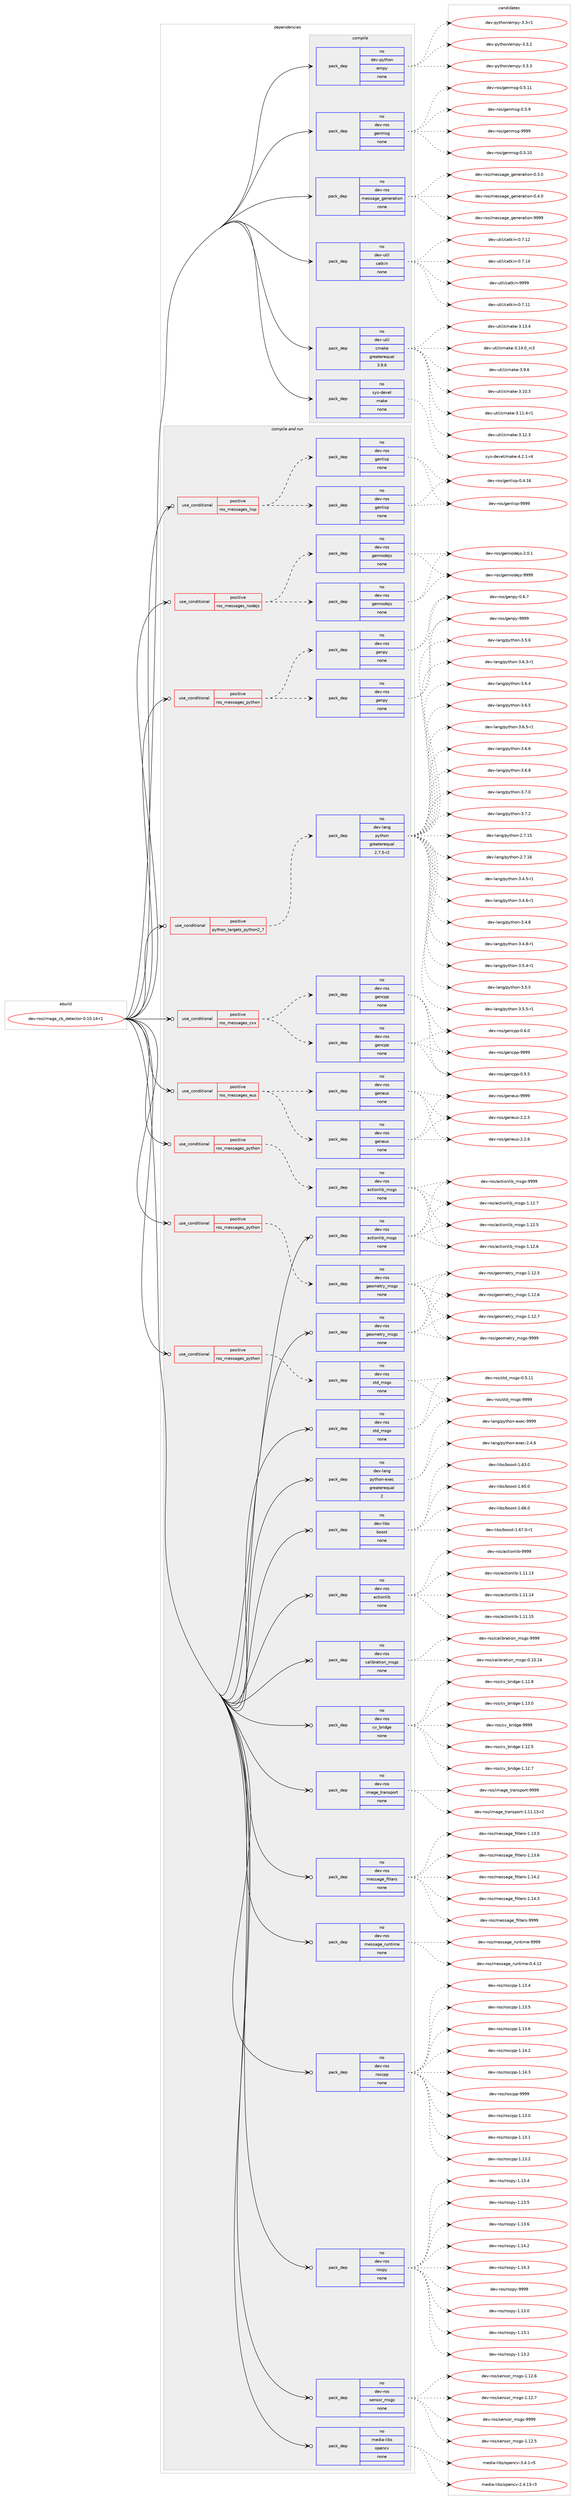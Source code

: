 digraph prolog {

# *************
# Graph options
# *************

newrank=true;
concentrate=true;
compound=true;
graph [rankdir=LR,fontname=Helvetica,fontsize=10,ranksep=1.5];#, ranksep=2.5, nodesep=0.2];
edge  [arrowhead=vee];
node  [fontname=Helvetica,fontsize=10];

# **********
# The ebuild
# **********

subgraph cluster_leftcol {
color=gray;
rank=same;
label=<<i>ebuild</i>>;
id [label="dev-ros/image_cb_detector-0.10.14-r1", color=red, width=4, href="../dev-ros/image_cb_detector-0.10.14-r1.svg"];
}

# ****************
# The dependencies
# ****************

subgraph cluster_midcol {
color=gray;
label=<<i>dependencies</i>>;
subgraph cluster_compile {
fillcolor="#eeeeee";
style=filled;
label=<<i>compile</i>>;
subgraph pack1045319 {
dependency1457394 [label=<<TABLE BORDER="0" CELLBORDER="1" CELLSPACING="0" CELLPADDING="4" WIDTH="220"><TR><TD ROWSPAN="6" CELLPADDING="30">pack_dep</TD></TR><TR><TD WIDTH="110">no</TD></TR><TR><TD>dev-python</TD></TR><TR><TD>empy</TD></TR><TR><TD>none</TD></TR><TR><TD></TD></TR></TABLE>>, shape=none, color=blue];
}
id:e -> dependency1457394:w [weight=20,style="solid",arrowhead="vee"];
subgraph pack1045320 {
dependency1457395 [label=<<TABLE BORDER="0" CELLBORDER="1" CELLSPACING="0" CELLPADDING="4" WIDTH="220"><TR><TD ROWSPAN="6" CELLPADDING="30">pack_dep</TD></TR><TR><TD WIDTH="110">no</TD></TR><TR><TD>dev-ros</TD></TR><TR><TD>genmsg</TD></TR><TR><TD>none</TD></TR><TR><TD></TD></TR></TABLE>>, shape=none, color=blue];
}
id:e -> dependency1457395:w [weight=20,style="solid",arrowhead="vee"];
subgraph pack1045321 {
dependency1457396 [label=<<TABLE BORDER="0" CELLBORDER="1" CELLSPACING="0" CELLPADDING="4" WIDTH="220"><TR><TD ROWSPAN="6" CELLPADDING="30">pack_dep</TD></TR><TR><TD WIDTH="110">no</TD></TR><TR><TD>dev-ros</TD></TR><TR><TD>message_generation</TD></TR><TR><TD>none</TD></TR><TR><TD></TD></TR></TABLE>>, shape=none, color=blue];
}
id:e -> dependency1457396:w [weight=20,style="solid",arrowhead="vee"];
subgraph pack1045322 {
dependency1457397 [label=<<TABLE BORDER="0" CELLBORDER="1" CELLSPACING="0" CELLPADDING="4" WIDTH="220"><TR><TD ROWSPAN="6" CELLPADDING="30">pack_dep</TD></TR><TR><TD WIDTH="110">no</TD></TR><TR><TD>dev-util</TD></TR><TR><TD>catkin</TD></TR><TR><TD>none</TD></TR><TR><TD></TD></TR></TABLE>>, shape=none, color=blue];
}
id:e -> dependency1457397:w [weight=20,style="solid",arrowhead="vee"];
subgraph pack1045323 {
dependency1457398 [label=<<TABLE BORDER="0" CELLBORDER="1" CELLSPACING="0" CELLPADDING="4" WIDTH="220"><TR><TD ROWSPAN="6" CELLPADDING="30">pack_dep</TD></TR><TR><TD WIDTH="110">no</TD></TR><TR><TD>dev-util</TD></TR><TR><TD>cmake</TD></TR><TR><TD>greaterequal</TD></TR><TR><TD>3.9.6</TD></TR></TABLE>>, shape=none, color=blue];
}
id:e -> dependency1457398:w [weight=20,style="solid",arrowhead="vee"];
subgraph pack1045324 {
dependency1457399 [label=<<TABLE BORDER="0" CELLBORDER="1" CELLSPACING="0" CELLPADDING="4" WIDTH="220"><TR><TD ROWSPAN="6" CELLPADDING="30">pack_dep</TD></TR><TR><TD WIDTH="110">no</TD></TR><TR><TD>sys-devel</TD></TR><TR><TD>make</TD></TR><TR><TD>none</TD></TR><TR><TD></TD></TR></TABLE>>, shape=none, color=blue];
}
id:e -> dependency1457399:w [weight=20,style="solid",arrowhead="vee"];
}
subgraph cluster_compileandrun {
fillcolor="#eeeeee";
style=filled;
label=<<i>compile and run</i>>;
subgraph cond388685 {
dependency1457400 [label=<<TABLE BORDER="0" CELLBORDER="1" CELLSPACING="0" CELLPADDING="4"><TR><TD ROWSPAN="3" CELLPADDING="10">use_conditional</TD></TR><TR><TD>positive</TD></TR><TR><TD>python_targets_python2_7</TD></TR></TABLE>>, shape=none, color=red];
subgraph pack1045325 {
dependency1457401 [label=<<TABLE BORDER="0" CELLBORDER="1" CELLSPACING="0" CELLPADDING="4" WIDTH="220"><TR><TD ROWSPAN="6" CELLPADDING="30">pack_dep</TD></TR><TR><TD WIDTH="110">no</TD></TR><TR><TD>dev-lang</TD></TR><TR><TD>python</TD></TR><TR><TD>greaterequal</TD></TR><TR><TD>2.7.5-r2</TD></TR></TABLE>>, shape=none, color=blue];
}
dependency1457400:e -> dependency1457401:w [weight=20,style="dashed",arrowhead="vee"];
}
id:e -> dependency1457400:w [weight=20,style="solid",arrowhead="odotvee"];
subgraph cond388686 {
dependency1457402 [label=<<TABLE BORDER="0" CELLBORDER="1" CELLSPACING="0" CELLPADDING="4"><TR><TD ROWSPAN="3" CELLPADDING="10">use_conditional</TD></TR><TR><TD>positive</TD></TR><TR><TD>ros_messages_cxx</TD></TR></TABLE>>, shape=none, color=red];
subgraph pack1045326 {
dependency1457403 [label=<<TABLE BORDER="0" CELLBORDER="1" CELLSPACING="0" CELLPADDING="4" WIDTH="220"><TR><TD ROWSPAN="6" CELLPADDING="30">pack_dep</TD></TR><TR><TD WIDTH="110">no</TD></TR><TR><TD>dev-ros</TD></TR><TR><TD>gencpp</TD></TR><TR><TD>none</TD></TR><TR><TD></TD></TR></TABLE>>, shape=none, color=blue];
}
dependency1457402:e -> dependency1457403:w [weight=20,style="dashed",arrowhead="vee"];
subgraph pack1045327 {
dependency1457404 [label=<<TABLE BORDER="0" CELLBORDER="1" CELLSPACING="0" CELLPADDING="4" WIDTH="220"><TR><TD ROWSPAN="6" CELLPADDING="30">pack_dep</TD></TR><TR><TD WIDTH="110">no</TD></TR><TR><TD>dev-ros</TD></TR><TR><TD>gencpp</TD></TR><TR><TD>none</TD></TR><TR><TD></TD></TR></TABLE>>, shape=none, color=blue];
}
dependency1457402:e -> dependency1457404:w [weight=20,style="dashed",arrowhead="vee"];
}
id:e -> dependency1457402:w [weight=20,style="solid",arrowhead="odotvee"];
subgraph cond388687 {
dependency1457405 [label=<<TABLE BORDER="0" CELLBORDER="1" CELLSPACING="0" CELLPADDING="4"><TR><TD ROWSPAN="3" CELLPADDING="10">use_conditional</TD></TR><TR><TD>positive</TD></TR><TR><TD>ros_messages_eus</TD></TR></TABLE>>, shape=none, color=red];
subgraph pack1045328 {
dependency1457406 [label=<<TABLE BORDER="0" CELLBORDER="1" CELLSPACING="0" CELLPADDING="4" WIDTH="220"><TR><TD ROWSPAN="6" CELLPADDING="30">pack_dep</TD></TR><TR><TD WIDTH="110">no</TD></TR><TR><TD>dev-ros</TD></TR><TR><TD>geneus</TD></TR><TR><TD>none</TD></TR><TR><TD></TD></TR></TABLE>>, shape=none, color=blue];
}
dependency1457405:e -> dependency1457406:w [weight=20,style="dashed",arrowhead="vee"];
subgraph pack1045329 {
dependency1457407 [label=<<TABLE BORDER="0" CELLBORDER="1" CELLSPACING="0" CELLPADDING="4" WIDTH="220"><TR><TD ROWSPAN="6" CELLPADDING="30">pack_dep</TD></TR><TR><TD WIDTH="110">no</TD></TR><TR><TD>dev-ros</TD></TR><TR><TD>geneus</TD></TR><TR><TD>none</TD></TR><TR><TD></TD></TR></TABLE>>, shape=none, color=blue];
}
dependency1457405:e -> dependency1457407:w [weight=20,style="dashed",arrowhead="vee"];
}
id:e -> dependency1457405:w [weight=20,style="solid",arrowhead="odotvee"];
subgraph cond388688 {
dependency1457408 [label=<<TABLE BORDER="0" CELLBORDER="1" CELLSPACING="0" CELLPADDING="4"><TR><TD ROWSPAN="3" CELLPADDING="10">use_conditional</TD></TR><TR><TD>positive</TD></TR><TR><TD>ros_messages_lisp</TD></TR></TABLE>>, shape=none, color=red];
subgraph pack1045330 {
dependency1457409 [label=<<TABLE BORDER="0" CELLBORDER="1" CELLSPACING="0" CELLPADDING="4" WIDTH="220"><TR><TD ROWSPAN="6" CELLPADDING="30">pack_dep</TD></TR><TR><TD WIDTH="110">no</TD></TR><TR><TD>dev-ros</TD></TR><TR><TD>genlisp</TD></TR><TR><TD>none</TD></TR><TR><TD></TD></TR></TABLE>>, shape=none, color=blue];
}
dependency1457408:e -> dependency1457409:w [weight=20,style="dashed",arrowhead="vee"];
subgraph pack1045331 {
dependency1457410 [label=<<TABLE BORDER="0" CELLBORDER="1" CELLSPACING="0" CELLPADDING="4" WIDTH="220"><TR><TD ROWSPAN="6" CELLPADDING="30">pack_dep</TD></TR><TR><TD WIDTH="110">no</TD></TR><TR><TD>dev-ros</TD></TR><TR><TD>genlisp</TD></TR><TR><TD>none</TD></TR><TR><TD></TD></TR></TABLE>>, shape=none, color=blue];
}
dependency1457408:e -> dependency1457410:w [weight=20,style="dashed",arrowhead="vee"];
}
id:e -> dependency1457408:w [weight=20,style="solid",arrowhead="odotvee"];
subgraph cond388689 {
dependency1457411 [label=<<TABLE BORDER="0" CELLBORDER="1" CELLSPACING="0" CELLPADDING="4"><TR><TD ROWSPAN="3" CELLPADDING="10">use_conditional</TD></TR><TR><TD>positive</TD></TR><TR><TD>ros_messages_nodejs</TD></TR></TABLE>>, shape=none, color=red];
subgraph pack1045332 {
dependency1457412 [label=<<TABLE BORDER="0" CELLBORDER="1" CELLSPACING="0" CELLPADDING="4" WIDTH="220"><TR><TD ROWSPAN="6" CELLPADDING="30">pack_dep</TD></TR><TR><TD WIDTH="110">no</TD></TR><TR><TD>dev-ros</TD></TR><TR><TD>gennodejs</TD></TR><TR><TD>none</TD></TR><TR><TD></TD></TR></TABLE>>, shape=none, color=blue];
}
dependency1457411:e -> dependency1457412:w [weight=20,style="dashed",arrowhead="vee"];
subgraph pack1045333 {
dependency1457413 [label=<<TABLE BORDER="0" CELLBORDER="1" CELLSPACING="0" CELLPADDING="4" WIDTH="220"><TR><TD ROWSPAN="6" CELLPADDING="30">pack_dep</TD></TR><TR><TD WIDTH="110">no</TD></TR><TR><TD>dev-ros</TD></TR><TR><TD>gennodejs</TD></TR><TR><TD>none</TD></TR><TR><TD></TD></TR></TABLE>>, shape=none, color=blue];
}
dependency1457411:e -> dependency1457413:w [weight=20,style="dashed",arrowhead="vee"];
}
id:e -> dependency1457411:w [weight=20,style="solid",arrowhead="odotvee"];
subgraph cond388690 {
dependency1457414 [label=<<TABLE BORDER="0" CELLBORDER="1" CELLSPACING="0" CELLPADDING="4"><TR><TD ROWSPAN="3" CELLPADDING="10">use_conditional</TD></TR><TR><TD>positive</TD></TR><TR><TD>ros_messages_python</TD></TR></TABLE>>, shape=none, color=red];
subgraph pack1045334 {
dependency1457415 [label=<<TABLE BORDER="0" CELLBORDER="1" CELLSPACING="0" CELLPADDING="4" WIDTH="220"><TR><TD ROWSPAN="6" CELLPADDING="30">pack_dep</TD></TR><TR><TD WIDTH="110">no</TD></TR><TR><TD>dev-ros</TD></TR><TR><TD>actionlib_msgs</TD></TR><TR><TD>none</TD></TR><TR><TD></TD></TR></TABLE>>, shape=none, color=blue];
}
dependency1457414:e -> dependency1457415:w [weight=20,style="dashed",arrowhead="vee"];
}
id:e -> dependency1457414:w [weight=20,style="solid",arrowhead="odotvee"];
subgraph cond388691 {
dependency1457416 [label=<<TABLE BORDER="0" CELLBORDER="1" CELLSPACING="0" CELLPADDING="4"><TR><TD ROWSPAN="3" CELLPADDING="10">use_conditional</TD></TR><TR><TD>positive</TD></TR><TR><TD>ros_messages_python</TD></TR></TABLE>>, shape=none, color=red];
subgraph pack1045335 {
dependency1457417 [label=<<TABLE BORDER="0" CELLBORDER="1" CELLSPACING="0" CELLPADDING="4" WIDTH="220"><TR><TD ROWSPAN="6" CELLPADDING="30">pack_dep</TD></TR><TR><TD WIDTH="110">no</TD></TR><TR><TD>dev-ros</TD></TR><TR><TD>genpy</TD></TR><TR><TD>none</TD></TR><TR><TD></TD></TR></TABLE>>, shape=none, color=blue];
}
dependency1457416:e -> dependency1457417:w [weight=20,style="dashed",arrowhead="vee"];
subgraph pack1045336 {
dependency1457418 [label=<<TABLE BORDER="0" CELLBORDER="1" CELLSPACING="0" CELLPADDING="4" WIDTH="220"><TR><TD ROWSPAN="6" CELLPADDING="30">pack_dep</TD></TR><TR><TD WIDTH="110">no</TD></TR><TR><TD>dev-ros</TD></TR><TR><TD>genpy</TD></TR><TR><TD>none</TD></TR><TR><TD></TD></TR></TABLE>>, shape=none, color=blue];
}
dependency1457416:e -> dependency1457418:w [weight=20,style="dashed",arrowhead="vee"];
}
id:e -> dependency1457416:w [weight=20,style="solid",arrowhead="odotvee"];
subgraph cond388692 {
dependency1457419 [label=<<TABLE BORDER="0" CELLBORDER="1" CELLSPACING="0" CELLPADDING="4"><TR><TD ROWSPAN="3" CELLPADDING="10">use_conditional</TD></TR><TR><TD>positive</TD></TR><TR><TD>ros_messages_python</TD></TR></TABLE>>, shape=none, color=red];
subgraph pack1045337 {
dependency1457420 [label=<<TABLE BORDER="0" CELLBORDER="1" CELLSPACING="0" CELLPADDING="4" WIDTH="220"><TR><TD ROWSPAN="6" CELLPADDING="30">pack_dep</TD></TR><TR><TD WIDTH="110">no</TD></TR><TR><TD>dev-ros</TD></TR><TR><TD>geometry_msgs</TD></TR><TR><TD>none</TD></TR><TR><TD></TD></TR></TABLE>>, shape=none, color=blue];
}
dependency1457419:e -> dependency1457420:w [weight=20,style="dashed",arrowhead="vee"];
}
id:e -> dependency1457419:w [weight=20,style="solid",arrowhead="odotvee"];
subgraph cond388693 {
dependency1457421 [label=<<TABLE BORDER="0" CELLBORDER="1" CELLSPACING="0" CELLPADDING="4"><TR><TD ROWSPAN="3" CELLPADDING="10">use_conditional</TD></TR><TR><TD>positive</TD></TR><TR><TD>ros_messages_python</TD></TR></TABLE>>, shape=none, color=red];
subgraph pack1045338 {
dependency1457422 [label=<<TABLE BORDER="0" CELLBORDER="1" CELLSPACING="0" CELLPADDING="4" WIDTH="220"><TR><TD ROWSPAN="6" CELLPADDING="30">pack_dep</TD></TR><TR><TD WIDTH="110">no</TD></TR><TR><TD>dev-ros</TD></TR><TR><TD>std_msgs</TD></TR><TR><TD>none</TD></TR><TR><TD></TD></TR></TABLE>>, shape=none, color=blue];
}
dependency1457421:e -> dependency1457422:w [weight=20,style="dashed",arrowhead="vee"];
}
id:e -> dependency1457421:w [weight=20,style="solid",arrowhead="odotvee"];
subgraph pack1045339 {
dependency1457423 [label=<<TABLE BORDER="0" CELLBORDER="1" CELLSPACING="0" CELLPADDING="4" WIDTH="220"><TR><TD ROWSPAN="6" CELLPADDING="30">pack_dep</TD></TR><TR><TD WIDTH="110">no</TD></TR><TR><TD>dev-lang</TD></TR><TR><TD>python-exec</TD></TR><TR><TD>greaterequal</TD></TR><TR><TD>2</TD></TR></TABLE>>, shape=none, color=blue];
}
id:e -> dependency1457423:w [weight=20,style="solid",arrowhead="odotvee"];
subgraph pack1045340 {
dependency1457424 [label=<<TABLE BORDER="0" CELLBORDER="1" CELLSPACING="0" CELLPADDING="4" WIDTH="220"><TR><TD ROWSPAN="6" CELLPADDING="30">pack_dep</TD></TR><TR><TD WIDTH="110">no</TD></TR><TR><TD>dev-libs</TD></TR><TR><TD>boost</TD></TR><TR><TD>none</TD></TR><TR><TD></TD></TR></TABLE>>, shape=none, color=blue];
}
id:e -> dependency1457424:w [weight=20,style="solid",arrowhead="odotvee"];
subgraph pack1045341 {
dependency1457425 [label=<<TABLE BORDER="0" CELLBORDER="1" CELLSPACING="0" CELLPADDING="4" WIDTH="220"><TR><TD ROWSPAN="6" CELLPADDING="30">pack_dep</TD></TR><TR><TD WIDTH="110">no</TD></TR><TR><TD>dev-ros</TD></TR><TR><TD>actionlib</TD></TR><TR><TD>none</TD></TR><TR><TD></TD></TR></TABLE>>, shape=none, color=blue];
}
id:e -> dependency1457425:w [weight=20,style="solid",arrowhead="odotvee"];
subgraph pack1045342 {
dependency1457426 [label=<<TABLE BORDER="0" CELLBORDER="1" CELLSPACING="0" CELLPADDING="4" WIDTH="220"><TR><TD ROWSPAN="6" CELLPADDING="30">pack_dep</TD></TR><TR><TD WIDTH="110">no</TD></TR><TR><TD>dev-ros</TD></TR><TR><TD>actionlib_msgs</TD></TR><TR><TD>none</TD></TR><TR><TD></TD></TR></TABLE>>, shape=none, color=blue];
}
id:e -> dependency1457426:w [weight=20,style="solid",arrowhead="odotvee"];
subgraph pack1045343 {
dependency1457427 [label=<<TABLE BORDER="0" CELLBORDER="1" CELLSPACING="0" CELLPADDING="4" WIDTH="220"><TR><TD ROWSPAN="6" CELLPADDING="30">pack_dep</TD></TR><TR><TD WIDTH="110">no</TD></TR><TR><TD>dev-ros</TD></TR><TR><TD>calibration_msgs</TD></TR><TR><TD>none</TD></TR><TR><TD></TD></TR></TABLE>>, shape=none, color=blue];
}
id:e -> dependency1457427:w [weight=20,style="solid",arrowhead="odotvee"];
subgraph pack1045344 {
dependency1457428 [label=<<TABLE BORDER="0" CELLBORDER="1" CELLSPACING="0" CELLPADDING="4" WIDTH="220"><TR><TD ROWSPAN="6" CELLPADDING="30">pack_dep</TD></TR><TR><TD WIDTH="110">no</TD></TR><TR><TD>dev-ros</TD></TR><TR><TD>cv_bridge</TD></TR><TR><TD>none</TD></TR><TR><TD></TD></TR></TABLE>>, shape=none, color=blue];
}
id:e -> dependency1457428:w [weight=20,style="solid",arrowhead="odotvee"];
subgraph pack1045345 {
dependency1457429 [label=<<TABLE BORDER="0" CELLBORDER="1" CELLSPACING="0" CELLPADDING="4" WIDTH="220"><TR><TD ROWSPAN="6" CELLPADDING="30">pack_dep</TD></TR><TR><TD WIDTH="110">no</TD></TR><TR><TD>dev-ros</TD></TR><TR><TD>geometry_msgs</TD></TR><TR><TD>none</TD></TR><TR><TD></TD></TR></TABLE>>, shape=none, color=blue];
}
id:e -> dependency1457429:w [weight=20,style="solid",arrowhead="odotvee"];
subgraph pack1045346 {
dependency1457430 [label=<<TABLE BORDER="0" CELLBORDER="1" CELLSPACING="0" CELLPADDING="4" WIDTH="220"><TR><TD ROWSPAN="6" CELLPADDING="30">pack_dep</TD></TR><TR><TD WIDTH="110">no</TD></TR><TR><TD>dev-ros</TD></TR><TR><TD>image_transport</TD></TR><TR><TD>none</TD></TR><TR><TD></TD></TR></TABLE>>, shape=none, color=blue];
}
id:e -> dependency1457430:w [weight=20,style="solid",arrowhead="odotvee"];
subgraph pack1045347 {
dependency1457431 [label=<<TABLE BORDER="0" CELLBORDER="1" CELLSPACING="0" CELLPADDING="4" WIDTH="220"><TR><TD ROWSPAN="6" CELLPADDING="30">pack_dep</TD></TR><TR><TD WIDTH="110">no</TD></TR><TR><TD>dev-ros</TD></TR><TR><TD>message_filters</TD></TR><TR><TD>none</TD></TR><TR><TD></TD></TR></TABLE>>, shape=none, color=blue];
}
id:e -> dependency1457431:w [weight=20,style="solid",arrowhead="odotvee"];
subgraph pack1045348 {
dependency1457432 [label=<<TABLE BORDER="0" CELLBORDER="1" CELLSPACING="0" CELLPADDING="4" WIDTH="220"><TR><TD ROWSPAN="6" CELLPADDING="30">pack_dep</TD></TR><TR><TD WIDTH="110">no</TD></TR><TR><TD>dev-ros</TD></TR><TR><TD>message_runtime</TD></TR><TR><TD>none</TD></TR><TR><TD></TD></TR></TABLE>>, shape=none, color=blue];
}
id:e -> dependency1457432:w [weight=20,style="solid",arrowhead="odotvee"];
subgraph pack1045349 {
dependency1457433 [label=<<TABLE BORDER="0" CELLBORDER="1" CELLSPACING="0" CELLPADDING="4" WIDTH="220"><TR><TD ROWSPAN="6" CELLPADDING="30">pack_dep</TD></TR><TR><TD WIDTH="110">no</TD></TR><TR><TD>dev-ros</TD></TR><TR><TD>roscpp</TD></TR><TR><TD>none</TD></TR><TR><TD></TD></TR></TABLE>>, shape=none, color=blue];
}
id:e -> dependency1457433:w [weight=20,style="solid",arrowhead="odotvee"];
subgraph pack1045350 {
dependency1457434 [label=<<TABLE BORDER="0" CELLBORDER="1" CELLSPACING="0" CELLPADDING="4" WIDTH="220"><TR><TD ROWSPAN="6" CELLPADDING="30">pack_dep</TD></TR><TR><TD WIDTH="110">no</TD></TR><TR><TD>dev-ros</TD></TR><TR><TD>rospy</TD></TR><TR><TD>none</TD></TR><TR><TD></TD></TR></TABLE>>, shape=none, color=blue];
}
id:e -> dependency1457434:w [weight=20,style="solid",arrowhead="odotvee"];
subgraph pack1045351 {
dependency1457435 [label=<<TABLE BORDER="0" CELLBORDER="1" CELLSPACING="0" CELLPADDING="4" WIDTH="220"><TR><TD ROWSPAN="6" CELLPADDING="30">pack_dep</TD></TR><TR><TD WIDTH="110">no</TD></TR><TR><TD>dev-ros</TD></TR><TR><TD>sensor_msgs</TD></TR><TR><TD>none</TD></TR><TR><TD></TD></TR></TABLE>>, shape=none, color=blue];
}
id:e -> dependency1457435:w [weight=20,style="solid",arrowhead="odotvee"];
subgraph pack1045352 {
dependency1457436 [label=<<TABLE BORDER="0" CELLBORDER="1" CELLSPACING="0" CELLPADDING="4" WIDTH="220"><TR><TD ROWSPAN="6" CELLPADDING="30">pack_dep</TD></TR><TR><TD WIDTH="110">no</TD></TR><TR><TD>dev-ros</TD></TR><TR><TD>std_msgs</TD></TR><TR><TD>none</TD></TR><TR><TD></TD></TR></TABLE>>, shape=none, color=blue];
}
id:e -> dependency1457436:w [weight=20,style="solid",arrowhead="odotvee"];
subgraph pack1045353 {
dependency1457437 [label=<<TABLE BORDER="0" CELLBORDER="1" CELLSPACING="0" CELLPADDING="4" WIDTH="220"><TR><TD ROWSPAN="6" CELLPADDING="30">pack_dep</TD></TR><TR><TD WIDTH="110">no</TD></TR><TR><TD>media-libs</TD></TR><TR><TD>opencv</TD></TR><TR><TD>none</TD></TR><TR><TD></TD></TR></TABLE>>, shape=none, color=blue];
}
id:e -> dependency1457437:w [weight=20,style="solid",arrowhead="odotvee"];
}
subgraph cluster_run {
fillcolor="#eeeeee";
style=filled;
label=<<i>run</i>>;
}
}

# **************
# The candidates
# **************

subgraph cluster_choices {
rank=same;
color=gray;
label=<<i>candidates</i>>;

subgraph choice1045319 {
color=black;
nodesep=1;
choice1001011184511212111610411111047101109112121455146514511449 [label="dev-python/empy-3.3-r1", color=red, width=4,href="../dev-python/empy-3.3-r1.svg"];
choice1001011184511212111610411111047101109112121455146514650 [label="dev-python/empy-3.3.2", color=red, width=4,href="../dev-python/empy-3.3.2.svg"];
choice1001011184511212111610411111047101109112121455146514651 [label="dev-python/empy-3.3.3", color=red, width=4,href="../dev-python/empy-3.3.3.svg"];
dependency1457394:e -> choice1001011184511212111610411111047101109112121455146514511449:w [style=dotted,weight="100"];
dependency1457394:e -> choice1001011184511212111610411111047101109112121455146514650:w [style=dotted,weight="100"];
dependency1457394:e -> choice1001011184511212111610411111047101109112121455146514651:w [style=dotted,weight="100"];
}
subgraph choice1045320 {
color=black;
nodesep=1;
choice100101118451141111154710310111010911510345484653464948 [label="dev-ros/genmsg-0.5.10", color=red, width=4,href="../dev-ros/genmsg-0.5.10.svg"];
choice100101118451141111154710310111010911510345484653464949 [label="dev-ros/genmsg-0.5.11", color=red, width=4,href="../dev-ros/genmsg-0.5.11.svg"];
choice1001011184511411111547103101110109115103454846534657 [label="dev-ros/genmsg-0.5.9", color=red, width=4,href="../dev-ros/genmsg-0.5.9.svg"];
choice10010111845114111115471031011101091151034557575757 [label="dev-ros/genmsg-9999", color=red, width=4,href="../dev-ros/genmsg-9999.svg"];
dependency1457395:e -> choice100101118451141111154710310111010911510345484653464948:w [style=dotted,weight="100"];
dependency1457395:e -> choice100101118451141111154710310111010911510345484653464949:w [style=dotted,weight="100"];
dependency1457395:e -> choice1001011184511411111547103101110109115103454846534657:w [style=dotted,weight="100"];
dependency1457395:e -> choice10010111845114111115471031011101091151034557575757:w [style=dotted,weight="100"];
}
subgraph choice1045321 {
color=black;
nodesep=1;
choice1001011184511411111547109101115115971031019510310111010111497116105111110454846514648 [label="dev-ros/message_generation-0.3.0", color=red, width=4,href="../dev-ros/message_generation-0.3.0.svg"];
choice1001011184511411111547109101115115971031019510310111010111497116105111110454846524648 [label="dev-ros/message_generation-0.4.0", color=red, width=4,href="../dev-ros/message_generation-0.4.0.svg"];
choice10010111845114111115471091011151159710310195103101110101114971161051111104557575757 [label="dev-ros/message_generation-9999", color=red, width=4,href="../dev-ros/message_generation-9999.svg"];
dependency1457396:e -> choice1001011184511411111547109101115115971031019510310111010111497116105111110454846514648:w [style=dotted,weight="100"];
dependency1457396:e -> choice1001011184511411111547109101115115971031019510310111010111497116105111110454846524648:w [style=dotted,weight="100"];
dependency1457396:e -> choice10010111845114111115471091011151159710310195103101110101114971161051111104557575757:w [style=dotted,weight="100"];
}
subgraph choice1045322 {
color=black;
nodesep=1;
choice1001011184511711610510847999711610710511045484655464949 [label="dev-util/catkin-0.7.11", color=red, width=4,href="../dev-util/catkin-0.7.11.svg"];
choice1001011184511711610510847999711610710511045484655464950 [label="dev-util/catkin-0.7.12", color=red, width=4,href="../dev-util/catkin-0.7.12.svg"];
choice1001011184511711610510847999711610710511045484655464952 [label="dev-util/catkin-0.7.14", color=red, width=4,href="../dev-util/catkin-0.7.14.svg"];
choice100101118451171161051084799971161071051104557575757 [label="dev-util/catkin-9999", color=red, width=4,href="../dev-util/catkin-9999.svg"];
dependency1457397:e -> choice1001011184511711610510847999711610710511045484655464949:w [style=dotted,weight="100"];
dependency1457397:e -> choice1001011184511711610510847999711610710511045484655464950:w [style=dotted,weight="100"];
dependency1457397:e -> choice1001011184511711610510847999711610710511045484655464952:w [style=dotted,weight="100"];
dependency1457397:e -> choice100101118451171161051084799971161071051104557575757:w [style=dotted,weight="100"];
}
subgraph choice1045323 {
color=black;
nodesep=1;
choice1001011184511711610510847991099710710145514649484651 [label="dev-util/cmake-3.10.3", color=red, width=4,href="../dev-util/cmake-3.10.3.svg"];
choice10010111845117116105108479910997107101455146494946524511449 [label="dev-util/cmake-3.11.4-r1", color=red, width=4,href="../dev-util/cmake-3.11.4-r1.svg"];
choice1001011184511711610510847991099710710145514649504651 [label="dev-util/cmake-3.12.3", color=red, width=4,href="../dev-util/cmake-3.12.3.svg"];
choice1001011184511711610510847991099710710145514649514652 [label="dev-util/cmake-3.13.4", color=red, width=4,href="../dev-util/cmake-3.13.4.svg"];
choice1001011184511711610510847991099710710145514649524648951149951 [label="dev-util/cmake-3.14.0_rc3", color=red, width=4,href="../dev-util/cmake-3.14.0_rc3.svg"];
choice10010111845117116105108479910997107101455146574654 [label="dev-util/cmake-3.9.6", color=red, width=4,href="../dev-util/cmake-3.9.6.svg"];
dependency1457398:e -> choice1001011184511711610510847991099710710145514649484651:w [style=dotted,weight="100"];
dependency1457398:e -> choice10010111845117116105108479910997107101455146494946524511449:w [style=dotted,weight="100"];
dependency1457398:e -> choice1001011184511711610510847991099710710145514649504651:w [style=dotted,weight="100"];
dependency1457398:e -> choice1001011184511711610510847991099710710145514649514652:w [style=dotted,weight="100"];
dependency1457398:e -> choice1001011184511711610510847991099710710145514649524648951149951:w [style=dotted,weight="100"];
dependency1457398:e -> choice10010111845117116105108479910997107101455146574654:w [style=dotted,weight="100"];
}
subgraph choice1045324 {
color=black;
nodesep=1;
choice1151211154510010111810110847109971071014552465046494511452 [label="sys-devel/make-4.2.1-r4", color=red, width=4,href="../sys-devel/make-4.2.1-r4.svg"];
dependency1457399:e -> choice1151211154510010111810110847109971071014552465046494511452:w [style=dotted,weight="100"];
}
subgraph choice1045325 {
color=black;
nodesep=1;
choice10010111845108971101034711212111610411111045504655464953 [label="dev-lang/python-2.7.15", color=red, width=4,href="../dev-lang/python-2.7.15.svg"];
choice10010111845108971101034711212111610411111045504655464954 [label="dev-lang/python-2.7.16", color=red, width=4,href="../dev-lang/python-2.7.16.svg"];
choice1001011184510897110103471121211161041111104551465246534511449 [label="dev-lang/python-3.4.5-r1", color=red, width=4,href="../dev-lang/python-3.4.5-r1.svg"];
choice1001011184510897110103471121211161041111104551465246544511449 [label="dev-lang/python-3.4.6-r1", color=red, width=4,href="../dev-lang/python-3.4.6-r1.svg"];
choice100101118451089711010347112121116104111110455146524656 [label="dev-lang/python-3.4.8", color=red, width=4,href="../dev-lang/python-3.4.8.svg"];
choice1001011184510897110103471121211161041111104551465246564511449 [label="dev-lang/python-3.4.8-r1", color=red, width=4,href="../dev-lang/python-3.4.8-r1.svg"];
choice1001011184510897110103471121211161041111104551465346524511449 [label="dev-lang/python-3.5.4-r1", color=red, width=4,href="../dev-lang/python-3.5.4-r1.svg"];
choice100101118451089711010347112121116104111110455146534653 [label="dev-lang/python-3.5.5", color=red, width=4,href="../dev-lang/python-3.5.5.svg"];
choice1001011184510897110103471121211161041111104551465346534511449 [label="dev-lang/python-3.5.5-r1", color=red, width=4,href="../dev-lang/python-3.5.5-r1.svg"];
choice100101118451089711010347112121116104111110455146534654 [label="dev-lang/python-3.5.6", color=red, width=4,href="../dev-lang/python-3.5.6.svg"];
choice1001011184510897110103471121211161041111104551465446514511449 [label="dev-lang/python-3.6.3-r1", color=red, width=4,href="../dev-lang/python-3.6.3-r1.svg"];
choice100101118451089711010347112121116104111110455146544652 [label="dev-lang/python-3.6.4", color=red, width=4,href="../dev-lang/python-3.6.4.svg"];
choice100101118451089711010347112121116104111110455146544653 [label="dev-lang/python-3.6.5", color=red, width=4,href="../dev-lang/python-3.6.5.svg"];
choice1001011184510897110103471121211161041111104551465446534511449 [label="dev-lang/python-3.6.5-r1", color=red, width=4,href="../dev-lang/python-3.6.5-r1.svg"];
choice100101118451089711010347112121116104111110455146544654 [label="dev-lang/python-3.6.6", color=red, width=4,href="../dev-lang/python-3.6.6.svg"];
choice100101118451089711010347112121116104111110455146544656 [label="dev-lang/python-3.6.8", color=red, width=4,href="../dev-lang/python-3.6.8.svg"];
choice100101118451089711010347112121116104111110455146554648 [label="dev-lang/python-3.7.0", color=red, width=4,href="../dev-lang/python-3.7.0.svg"];
choice100101118451089711010347112121116104111110455146554650 [label="dev-lang/python-3.7.2", color=red, width=4,href="../dev-lang/python-3.7.2.svg"];
dependency1457401:e -> choice10010111845108971101034711212111610411111045504655464953:w [style=dotted,weight="100"];
dependency1457401:e -> choice10010111845108971101034711212111610411111045504655464954:w [style=dotted,weight="100"];
dependency1457401:e -> choice1001011184510897110103471121211161041111104551465246534511449:w [style=dotted,weight="100"];
dependency1457401:e -> choice1001011184510897110103471121211161041111104551465246544511449:w [style=dotted,weight="100"];
dependency1457401:e -> choice100101118451089711010347112121116104111110455146524656:w [style=dotted,weight="100"];
dependency1457401:e -> choice1001011184510897110103471121211161041111104551465246564511449:w [style=dotted,weight="100"];
dependency1457401:e -> choice1001011184510897110103471121211161041111104551465346524511449:w [style=dotted,weight="100"];
dependency1457401:e -> choice100101118451089711010347112121116104111110455146534653:w [style=dotted,weight="100"];
dependency1457401:e -> choice1001011184510897110103471121211161041111104551465346534511449:w [style=dotted,weight="100"];
dependency1457401:e -> choice100101118451089711010347112121116104111110455146534654:w [style=dotted,weight="100"];
dependency1457401:e -> choice1001011184510897110103471121211161041111104551465446514511449:w [style=dotted,weight="100"];
dependency1457401:e -> choice100101118451089711010347112121116104111110455146544652:w [style=dotted,weight="100"];
dependency1457401:e -> choice100101118451089711010347112121116104111110455146544653:w [style=dotted,weight="100"];
dependency1457401:e -> choice1001011184510897110103471121211161041111104551465446534511449:w [style=dotted,weight="100"];
dependency1457401:e -> choice100101118451089711010347112121116104111110455146544654:w [style=dotted,weight="100"];
dependency1457401:e -> choice100101118451089711010347112121116104111110455146544656:w [style=dotted,weight="100"];
dependency1457401:e -> choice100101118451089711010347112121116104111110455146554648:w [style=dotted,weight="100"];
dependency1457401:e -> choice100101118451089711010347112121116104111110455146554650:w [style=dotted,weight="100"];
}
subgraph choice1045326 {
color=black;
nodesep=1;
choice100101118451141111154710310111099112112454846534653 [label="dev-ros/gencpp-0.5.5", color=red, width=4,href="../dev-ros/gencpp-0.5.5.svg"];
choice100101118451141111154710310111099112112454846544648 [label="dev-ros/gencpp-0.6.0", color=red, width=4,href="../dev-ros/gencpp-0.6.0.svg"];
choice1001011184511411111547103101110991121124557575757 [label="dev-ros/gencpp-9999", color=red, width=4,href="../dev-ros/gencpp-9999.svg"];
dependency1457403:e -> choice100101118451141111154710310111099112112454846534653:w [style=dotted,weight="100"];
dependency1457403:e -> choice100101118451141111154710310111099112112454846544648:w [style=dotted,weight="100"];
dependency1457403:e -> choice1001011184511411111547103101110991121124557575757:w [style=dotted,weight="100"];
}
subgraph choice1045327 {
color=black;
nodesep=1;
choice100101118451141111154710310111099112112454846534653 [label="dev-ros/gencpp-0.5.5", color=red, width=4,href="../dev-ros/gencpp-0.5.5.svg"];
choice100101118451141111154710310111099112112454846544648 [label="dev-ros/gencpp-0.6.0", color=red, width=4,href="../dev-ros/gencpp-0.6.0.svg"];
choice1001011184511411111547103101110991121124557575757 [label="dev-ros/gencpp-9999", color=red, width=4,href="../dev-ros/gencpp-9999.svg"];
dependency1457404:e -> choice100101118451141111154710310111099112112454846534653:w [style=dotted,weight="100"];
dependency1457404:e -> choice100101118451141111154710310111099112112454846544648:w [style=dotted,weight="100"];
dependency1457404:e -> choice1001011184511411111547103101110991121124557575757:w [style=dotted,weight="100"];
}
subgraph choice1045328 {
color=black;
nodesep=1;
choice1001011184511411111547103101110101117115455046504653 [label="dev-ros/geneus-2.2.5", color=red, width=4,href="../dev-ros/geneus-2.2.5.svg"];
choice1001011184511411111547103101110101117115455046504654 [label="dev-ros/geneus-2.2.6", color=red, width=4,href="../dev-ros/geneus-2.2.6.svg"];
choice10010111845114111115471031011101011171154557575757 [label="dev-ros/geneus-9999", color=red, width=4,href="../dev-ros/geneus-9999.svg"];
dependency1457406:e -> choice1001011184511411111547103101110101117115455046504653:w [style=dotted,weight="100"];
dependency1457406:e -> choice1001011184511411111547103101110101117115455046504654:w [style=dotted,weight="100"];
dependency1457406:e -> choice10010111845114111115471031011101011171154557575757:w [style=dotted,weight="100"];
}
subgraph choice1045329 {
color=black;
nodesep=1;
choice1001011184511411111547103101110101117115455046504653 [label="dev-ros/geneus-2.2.5", color=red, width=4,href="../dev-ros/geneus-2.2.5.svg"];
choice1001011184511411111547103101110101117115455046504654 [label="dev-ros/geneus-2.2.6", color=red, width=4,href="../dev-ros/geneus-2.2.6.svg"];
choice10010111845114111115471031011101011171154557575757 [label="dev-ros/geneus-9999", color=red, width=4,href="../dev-ros/geneus-9999.svg"];
dependency1457407:e -> choice1001011184511411111547103101110101117115455046504653:w [style=dotted,weight="100"];
dependency1457407:e -> choice1001011184511411111547103101110101117115455046504654:w [style=dotted,weight="100"];
dependency1457407:e -> choice10010111845114111115471031011101011171154557575757:w [style=dotted,weight="100"];
}
subgraph choice1045330 {
color=black;
nodesep=1;
choice100101118451141111154710310111010810511511245484652464954 [label="dev-ros/genlisp-0.4.16", color=red, width=4,href="../dev-ros/genlisp-0.4.16.svg"];
choice10010111845114111115471031011101081051151124557575757 [label="dev-ros/genlisp-9999", color=red, width=4,href="../dev-ros/genlisp-9999.svg"];
dependency1457409:e -> choice100101118451141111154710310111010810511511245484652464954:w [style=dotted,weight="100"];
dependency1457409:e -> choice10010111845114111115471031011101081051151124557575757:w [style=dotted,weight="100"];
}
subgraph choice1045331 {
color=black;
nodesep=1;
choice100101118451141111154710310111010810511511245484652464954 [label="dev-ros/genlisp-0.4.16", color=red, width=4,href="../dev-ros/genlisp-0.4.16.svg"];
choice10010111845114111115471031011101081051151124557575757 [label="dev-ros/genlisp-9999", color=red, width=4,href="../dev-ros/genlisp-9999.svg"];
dependency1457410:e -> choice100101118451141111154710310111010810511511245484652464954:w [style=dotted,weight="100"];
dependency1457410:e -> choice10010111845114111115471031011101081051151124557575757:w [style=dotted,weight="100"];
}
subgraph choice1045332 {
color=black;
nodesep=1;
choice1001011184511411111547103101110110111100101106115455046484649 [label="dev-ros/gennodejs-2.0.1", color=red, width=4,href="../dev-ros/gennodejs-2.0.1.svg"];
choice10010111845114111115471031011101101111001011061154557575757 [label="dev-ros/gennodejs-9999", color=red, width=4,href="../dev-ros/gennodejs-9999.svg"];
dependency1457412:e -> choice1001011184511411111547103101110110111100101106115455046484649:w [style=dotted,weight="100"];
dependency1457412:e -> choice10010111845114111115471031011101101111001011061154557575757:w [style=dotted,weight="100"];
}
subgraph choice1045333 {
color=black;
nodesep=1;
choice1001011184511411111547103101110110111100101106115455046484649 [label="dev-ros/gennodejs-2.0.1", color=red, width=4,href="../dev-ros/gennodejs-2.0.1.svg"];
choice10010111845114111115471031011101101111001011061154557575757 [label="dev-ros/gennodejs-9999", color=red, width=4,href="../dev-ros/gennodejs-9999.svg"];
dependency1457413:e -> choice1001011184511411111547103101110110111100101106115455046484649:w [style=dotted,weight="100"];
dependency1457413:e -> choice10010111845114111115471031011101101111001011061154557575757:w [style=dotted,weight="100"];
}
subgraph choice1045334 {
color=black;
nodesep=1;
choice10010111845114111115479799116105111110108105989510911510311545494649504653 [label="dev-ros/actionlib_msgs-1.12.5", color=red, width=4,href="../dev-ros/actionlib_msgs-1.12.5.svg"];
choice10010111845114111115479799116105111110108105989510911510311545494649504654 [label="dev-ros/actionlib_msgs-1.12.6", color=red, width=4,href="../dev-ros/actionlib_msgs-1.12.6.svg"];
choice10010111845114111115479799116105111110108105989510911510311545494649504655 [label="dev-ros/actionlib_msgs-1.12.7", color=red, width=4,href="../dev-ros/actionlib_msgs-1.12.7.svg"];
choice1001011184511411111547979911610511111010810598951091151031154557575757 [label="dev-ros/actionlib_msgs-9999", color=red, width=4,href="../dev-ros/actionlib_msgs-9999.svg"];
dependency1457415:e -> choice10010111845114111115479799116105111110108105989510911510311545494649504653:w [style=dotted,weight="100"];
dependency1457415:e -> choice10010111845114111115479799116105111110108105989510911510311545494649504654:w [style=dotted,weight="100"];
dependency1457415:e -> choice10010111845114111115479799116105111110108105989510911510311545494649504655:w [style=dotted,weight="100"];
dependency1457415:e -> choice1001011184511411111547979911610511111010810598951091151031154557575757:w [style=dotted,weight="100"];
}
subgraph choice1045335 {
color=black;
nodesep=1;
choice1001011184511411111547103101110112121454846544655 [label="dev-ros/genpy-0.6.7", color=red, width=4,href="../dev-ros/genpy-0.6.7.svg"];
choice10010111845114111115471031011101121214557575757 [label="dev-ros/genpy-9999", color=red, width=4,href="../dev-ros/genpy-9999.svg"];
dependency1457417:e -> choice1001011184511411111547103101110112121454846544655:w [style=dotted,weight="100"];
dependency1457417:e -> choice10010111845114111115471031011101121214557575757:w [style=dotted,weight="100"];
}
subgraph choice1045336 {
color=black;
nodesep=1;
choice1001011184511411111547103101110112121454846544655 [label="dev-ros/genpy-0.6.7", color=red, width=4,href="../dev-ros/genpy-0.6.7.svg"];
choice10010111845114111115471031011101121214557575757 [label="dev-ros/genpy-9999", color=red, width=4,href="../dev-ros/genpy-9999.svg"];
dependency1457418:e -> choice1001011184511411111547103101110112121454846544655:w [style=dotted,weight="100"];
dependency1457418:e -> choice10010111845114111115471031011101121214557575757:w [style=dotted,weight="100"];
}
subgraph choice1045337 {
color=black;
nodesep=1;
choice10010111845114111115471031011111091011161141219510911510311545494649504653 [label="dev-ros/geometry_msgs-1.12.5", color=red, width=4,href="../dev-ros/geometry_msgs-1.12.5.svg"];
choice10010111845114111115471031011111091011161141219510911510311545494649504654 [label="dev-ros/geometry_msgs-1.12.6", color=red, width=4,href="../dev-ros/geometry_msgs-1.12.6.svg"];
choice10010111845114111115471031011111091011161141219510911510311545494649504655 [label="dev-ros/geometry_msgs-1.12.7", color=red, width=4,href="../dev-ros/geometry_msgs-1.12.7.svg"];
choice1001011184511411111547103101111109101116114121951091151031154557575757 [label="dev-ros/geometry_msgs-9999", color=red, width=4,href="../dev-ros/geometry_msgs-9999.svg"];
dependency1457420:e -> choice10010111845114111115471031011111091011161141219510911510311545494649504653:w [style=dotted,weight="100"];
dependency1457420:e -> choice10010111845114111115471031011111091011161141219510911510311545494649504654:w [style=dotted,weight="100"];
dependency1457420:e -> choice10010111845114111115471031011111091011161141219510911510311545494649504655:w [style=dotted,weight="100"];
dependency1457420:e -> choice1001011184511411111547103101111109101116114121951091151031154557575757:w [style=dotted,weight="100"];
}
subgraph choice1045338 {
color=black;
nodesep=1;
choice10010111845114111115471151161009510911510311545484653464949 [label="dev-ros/std_msgs-0.5.11", color=red, width=4,href="../dev-ros/std_msgs-0.5.11.svg"];
choice1001011184511411111547115116100951091151031154557575757 [label="dev-ros/std_msgs-9999", color=red, width=4,href="../dev-ros/std_msgs-9999.svg"];
dependency1457422:e -> choice10010111845114111115471151161009510911510311545484653464949:w [style=dotted,weight="100"];
dependency1457422:e -> choice1001011184511411111547115116100951091151031154557575757:w [style=dotted,weight="100"];
}
subgraph choice1045339 {
color=black;
nodesep=1;
choice1001011184510897110103471121211161041111104510112010199455046524654 [label="dev-lang/python-exec-2.4.6", color=red, width=4,href="../dev-lang/python-exec-2.4.6.svg"];
choice10010111845108971101034711212111610411111045101120101994557575757 [label="dev-lang/python-exec-9999", color=red, width=4,href="../dev-lang/python-exec-9999.svg"];
dependency1457423:e -> choice1001011184510897110103471121211161041111104510112010199455046524654:w [style=dotted,weight="100"];
dependency1457423:e -> choice10010111845108971101034711212111610411111045101120101994557575757:w [style=dotted,weight="100"];
}
subgraph choice1045340 {
color=black;
nodesep=1;
choice1001011184510810598115479811111111511645494654514648 [label="dev-libs/boost-1.63.0", color=red, width=4,href="../dev-libs/boost-1.63.0.svg"];
choice1001011184510810598115479811111111511645494654534648 [label="dev-libs/boost-1.65.0", color=red, width=4,href="../dev-libs/boost-1.65.0.svg"];
choice1001011184510810598115479811111111511645494654544648 [label="dev-libs/boost-1.66.0", color=red, width=4,href="../dev-libs/boost-1.66.0.svg"];
choice10010111845108105981154798111111115116454946545546484511449 [label="dev-libs/boost-1.67.0-r1", color=red, width=4,href="../dev-libs/boost-1.67.0-r1.svg"];
dependency1457424:e -> choice1001011184510810598115479811111111511645494654514648:w [style=dotted,weight="100"];
dependency1457424:e -> choice1001011184510810598115479811111111511645494654534648:w [style=dotted,weight="100"];
dependency1457424:e -> choice1001011184510810598115479811111111511645494654544648:w [style=dotted,weight="100"];
dependency1457424:e -> choice10010111845108105981154798111111115116454946545546484511449:w [style=dotted,weight="100"];
}
subgraph choice1045341 {
color=black;
nodesep=1;
choice10010111845114111115479799116105111110108105984549464949464951 [label="dev-ros/actionlib-1.11.13", color=red, width=4,href="../dev-ros/actionlib-1.11.13.svg"];
choice10010111845114111115479799116105111110108105984549464949464952 [label="dev-ros/actionlib-1.11.14", color=red, width=4,href="../dev-ros/actionlib-1.11.14.svg"];
choice10010111845114111115479799116105111110108105984549464949464953 [label="dev-ros/actionlib-1.11.15", color=red, width=4,href="../dev-ros/actionlib-1.11.15.svg"];
choice10010111845114111115479799116105111110108105984557575757 [label="dev-ros/actionlib-9999", color=red, width=4,href="../dev-ros/actionlib-9999.svg"];
dependency1457425:e -> choice10010111845114111115479799116105111110108105984549464949464951:w [style=dotted,weight="100"];
dependency1457425:e -> choice10010111845114111115479799116105111110108105984549464949464952:w [style=dotted,weight="100"];
dependency1457425:e -> choice10010111845114111115479799116105111110108105984549464949464953:w [style=dotted,weight="100"];
dependency1457425:e -> choice10010111845114111115479799116105111110108105984557575757:w [style=dotted,weight="100"];
}
subgraph choice1045342 {
color=black;
nodesep=1;
choice10010111845114111115479799116105111110108105989510911510311545494649504653 [label="dev-ros/actionlib_msgs-1.12.5", color=red, width=4,href="../dev-ros/actionlib_msgs-1.12.5.svg"];
choice10010111845114111115479799116105111110108105989510911510311545494649504654 [label="dev-ros/actionlib_msgs-1.12.6", color=red, width=4,href="../dev-ros/actionlib_msgs-1.12.6.svg"];
choice10010111845114111115479799116105111110108105989510911510311545494649504655 [label="dev-ros/actionlib_msgs-1.12.7", color=red, width=4,href="../dev-ros/actionlib_msgs-1.12.7.svg"];
choice1001011184511411111547979911610511111010810598951091151031154557575757 [label="dev-ros/actionlib_msgs-9999", color=red, width=4,href="../dev-ros/actionlib_msgs-9999.svg"];
dependency1457426:e -> choice10010111845114111115479799116105111110108105989510911510311545494649504653:w [style=dotted,weight="100"];
dependency1457426:e -> choice10010111845114111115479799116105111110108105989510911510311545494649504654:w [style=dotted,weight="100"];
dependency1457426:e -> choice10010111845114111115479799116105111110108105989510911510311545494649504655:w [style=dotted,weight="100"];
dependency1457426:e -> choice1001011184511411111547979911610511111010810598951091151031154557575757:w [style=dotted,weight="100"];
}
subgraph choice1045343 {
color=black;
nodesep=1;
choice100101118451141111154799971081059811497116105111110951091151031154548464948464952 [label="dev-ros/calibration_msgs-0.10.14", color=red, width=4,href="../dev-ros/calibration_msgs-0.10.14.svg"];
choice100101118451141111154799971081059811497116105111110951091151031154557575757 [label="dev-ros/calibration_msgs-9999", color=red, width=4,href="../dev-ros/calibration_msgs-9999.svg"];
dependency1457427:e -> choice100101118451141111154799971081059811497116105111110951091151031154548464948464952:w [style=dotted,weight="100"];
dependency1457427:e -> choice100101118451141111154799971081059811497116105111110951091151031154557575757:w [style=dotted,weight="100"];
}
subgraph choice1045344 {
color=black;
nodesep=1;
choice100101118451141111154799118959811410510010310145494649504653 [label="dev-ros/cv_bridge-1.12.5", color=red, width=4,href="../dev-ros/cv_bridge-1.12.5.svg"];
choice100101118451141111154799118959811410510010310145494649504655 [label="dev-ros/cv_bridge-1.12.7", color=red, width=4,href="../dev-ros/cv_bridge-1.12.7.svg"];
choice100101118451141111154799118959811410510010310145494649504656 [label="dev-ros/cv_bridge-1.12.8", color=red, width=4,href="../dev-ros/cv_bridge-1.12.8.svg"];
choice100101118451141111154799118959811410510010310145494649514648 [label="dev-ros/cv_bridge-1.13.0", color=red, width=4,href="../dev-ros/cv_bridge-1.13.0.svg"];
choice10010111845114111115479911895981141051001031014557575757 [label="dev-ros/cv_bridge-9999", color=red, width=4,href="../dev-ros/cv_bridge-9999.svg"];
dependency1457428:e -> choice100101118451141111154799118959811410510010310145494649504653:w [style=dotted,weight="100"];
dependency1457428:e -> choice100101118451141111154799118959811410510010310145494649504655:w [style=dotted,weight="100"];
dependency1457428:e -> choice100101118451141111154799118959811410510010310145494649504656:w [style=dotted,weight="100"];
dependency1457428:e -> choice100101118451141111154799118959811410510010310145494649514648:w [style=dotted,weight="100"];
dependency1457428:e -> choice10010111845114111115479911895981141051001031014557575757:w [style=dotted,weight="100"];
}
subgraph choice1045345 {
color=black;
nodesep=1;
choice10010111845114111115471031011111091011161141219510911510311545494649504653 [label="dev-ros/geometry_msgs-1.12.5", color=red, width=4,href="../dev-ros/geometry_msgs-1.12.5.svg"];
choice10010111845114111115471031011111091011161141219510911510311545494649504654 [label="dev-ros/geometry_msgs-1.12.6", color=red, width=4,href="../dev-ros/geometry_msgs-1.12.6.svg"];
choice10010111845114111115471031011111091011161141219510911510311545494649504655 [label="dev-ros/geometry_msgs-1.12.7", color=red, width=4,href="../dev-ros/geometry_msgs-1.12.7.svg"];
choice1001011184511411111547103101111109101116114121951091151031154557575757 [label="dev-ros/geometry_msgs-9999", color=red, width=4,href="../dev-ros/geometry_msgs-9999.svg"];
dependency1457429:e -> choice10010111845114111115471031011111091011161141219510911510311545494649504653:w [style=dotted,weight="100"];
dependency1457429:e -> choice10010111845114111115471031011111091011161141219510911510311545494649504654:w [style=dotted,weight="100"];
dependency1457429:e -> choice10010111845114111115471031011111091011161141219510911510311545494649504655:w [style=dotted,weight="100"];
dependency1457429:e -> choice1001011184511411111547103101111109101116114121951091151031154557575757:w [style=dotted,weight="100"];
}
subgraph choice1045346 {
color=black;
nodesep=1;
choice100101118451141111154710510997103101951161149711011511211111411645494649494649514511450 [label="dev-ros/image_transport-1.11.13-r2", color=red, width=4,href="../dev-ros/image_transport-1.11.13-r2.svg"];
choice10010111845114111115471051099710310195116114971101151121111141164557575757 [label="dev-ros/image_transport-9999", color=red, width=4,href="../dev-ros/image_transport-9999.svg"];
dependency1457430:e -> choice100101118451141111154710510997103101951161149711011511211111411645494649494649514511450:w [style=dotted,weight="100"];
dependency1457430:e -> choice10010111845114111115471051099710310195116114971101151121111141164557575757:w [style=dotted,weight="100"];
}
subgraph choice1045347 {
color=black;
nodesep=1;
choice1001011184511411111547109101115115971031019510210510811610111411545494649514653 [label="dev-ros/message_filters-1.13.5", color=red, width=4,href="../dev-ros/message_filters-1.13.5.svg"];
choice1001011184511411111547109101115115971031019510210510811610111411545494649514654 [label="dev-ros/message_filters-1.13.6", color=red, width=4,href="../dev-ros/message_filters-1.13.6.svg"];
choice1001011184511411111547109101115115971031019510210510811610111411545494649524650 [label="dev-ros/message_filters-1.14.2", color=red, width=4,href="../dev-ros/message_filters-1.14.2.svg"];
choice1001011184511411111547109101115115971031019510210510811610111411545494649524651 [label="dev-ros/message_filters-1.14.3", color=red, width=4,href="../dev-ros/message_filters-1.14.3.svg"];
choice100101118451141111154710910111511597103101951021051081161011141154557575757 [label="dev-ros/message_filters-9999", color=red, width=4,href="../dev-ros/message_filters-9999.svg"];
dependency1457431:e -> choice1001011184511411111547109101115115971031019510210510811610111411545494649514653:w [style=dotted,weight="100"];
dependency1457431:e -> choice1001011184511411111547109101115115971031019510210510811610111411545494649514654:w [style=dotted,weight="100"];
dependency1457431:e -> choice1001011184511411111547109101115115971031019510210510811610111411545494649524650:w [style=dotted,weight="100"];
dependency1457431:e -> choice1001011184511411111547109101115115971031019510210510811610111411545494649524651:w [style=dotted,weight="100"];
dependency1457431:e -> choice100101118451141111154710910111511597103101951021051081161011141154557575757:w [style=dotted,weight="100"];
}
subgraph choice1045348 {
color=black;
nodesep=1;
choice1001011184511411111547109101115115971031019511411711011610510910145484652464950 [label="dev-ros/message_runtime-0.4.12", color=red, width=4,href="../dev-ros/message_runtime-0.4.12.svg"];
choice100101118451141111154710910111511597103101951141171101161051091014557575757 [label="dev-ros/message_runtime-9999", color=red, width=4,href="../dev-ros/message_runtime-9999.svg"];
dependency1457432:e -> choice1001011184511411111547109101115115971031019511411711011610510910145484652464950:w [style=dotted,weight="100"];
dependency1457432:e -> choice100101118451141111154710910111511597103101951141171101161051091014557575757:w [style=dotted,weight="100"];
}
subgraph choice1045349 {
color=black;
nodesep=1;
choice10010111845114111115471141111159911211245494649514648 [label="dev-ros/roscpp-1.13.0", color=red, width=4,href="../dev-ros/roscpp-1.13.0.svg"];
choice10010111845114111115471141111159911211245494649514649 [label="dev-ros/roscpp-1.13.1", color=red, width=4,href="../dev-ros/roscpp-1.13.1.svg"];
choice10010111845114111115471141111159911211245494649514650 [label="dev-ros/roscpp-1.13.2", color=red, width=4,href="../dev-ros/roscpp-1.13.2.svg"];
choice10010111845114111115471141111159911211245494649514652 [label="dev-ros/roscpp-1.13.4", color=red, width=4,href="../dev-ros/roscpp-1.13.4.svg"];
choice10010111845114111115471141111159911211245494649514653 [label="dev-ros/roscpp-1.13.5", color=red, width=4,href="../dev-ros/roscpp-1.13.5.svg"];
choice10010111845114111115471141111159911211245494649514654 [label="dev-ros/roscpp-1.13.6", color=red, width=4,href="../dev-ros/roscpp-1.13.6.svg"];
choice10010111845114111115471141111159911211245494649524650 [label="dev-ros/roscpp-1.14.2", color=red, width=4,href="../dev-ros/roscpp-1.14.2.svg"];
choice10010111845114111115471141111159911211245494649524651 [label="dev-ros/roscpp-1.14.3", color=red, width=4,href="../dev-ros/roscpp-1.14.3.svg"];
choice1001011184511411111547114111115991121124557575757 [label="dev-ros/roscpp-9999", color=red, width=4,href="../dev-ros/roscpp-9999.svg"];
dependency1457433:e -> choice10010111845114111115471141111159911211245494649514648:w [style=dotted,weight="100"];
dependency1457433:e -> choice10010111845114111115471141111159911211245494649514649:w [style=dotted,weight="100"];
dependency1457433:e -> choice10010111845114111115471141111159911211245494649514650:w [style=dotted,weight="100"];
dependency1457433:e -> choice10010111845114111115471141111159911211245494649514652:w [style=dotted,weight="100"];
dependency1457433:e -> choice10010111845114111115471141111159911211245494649514653:w [style=dotted,weight="100"];
dependency1457433:e -> choice10010111845114111115471141111159911211245494649514654:w [style=dotted,weight="100"];
dependency1457433:e -> choice10010111845114111115471141111159911211245494649524650:w [style=dotted,weight="100"];
dependency1457433:e -> choice10010111845114111115471141111159911211245494649524651:w [style=dotted,weight="100"];
dependency1457433:e -> choice1001011184511411111547114111115991121124557575757:w [style=dotted,weight="100"];
}
subgraph choice1045350 {
color=black;
nodesep=1;
choice100101118451141111154711411111511212145494649514648 [label="dev-ros/rospy-1.13.0", color=red, width=4,href="../dev-ros/rospy-1.13.0.svg"];
choice100101118451141111154711411111511212145494649514649 [label="dev-ros/rospy-1.13.1", color=red, width=4,href="../dev-ros/rospy-1.13.1.svg"];
choice100101118451141111154711411111511212145494649514650 [label="dev-ros/rospy-1.13.2", color=red, width=4,href="../dev-ros/rospy-1.13.2.svg"];
choice100101118451141111154711411111511212145494649514652 [label="dev-ros/rospy-1.13.4", color=red, width=4,href="../dev-ros/rospy-1.13.4.svg"];
choice100101118451141111154711411111511212145494649514653 [label="dev-ros/rospy-1.13.5", color=red, width=4,href="../dev-ros/rospy-1.13.5.svg"];
choice100101118451141111154711411111511212145494649514654 [label="dev-ros/rospy-1.13.6", color=red, width=4,href="../dev-ros/rospy-1.13.6.svg"];
choice100101118451141111154711411111511212145494649524650 [label="dev-ros/rospy-1.14.2", color=red, width=4,href="../dev-ros/rospy-1.14.2.svg"];
choice100101118451141111154711411111511212145494649524651 [label="dev-ros/rospy-1.14.3", color=red, width=4,href="../dev-ros/rospy-1.14.3.svg"];
choice10010111845114111115471141111151121214557575757 [label="dev-ros/rospy-9999", color=red, width=4,href="../dev-ros/rospy-9999.svg"];
dependency1457434:e -> choice100101118451141111154711411111511212145494649514648:w [style=dotted,weight="100"];
dependency1457434:e -> choice100101118451141111154711411111511212145494649514649:w [style=dotted,weight="100"];
dependency1457434:e -> choice100101118451141111154711411111511212145494649514650:w [style=dotted,weight="100"];
dependency1457434:e -> choice100101118451141111154711411111511212145494649514652:w [style=dotted,weight="100"];
dependency1457434:e -> choice100101118451141111154711411111511212145494649514653:w [style=dotted,weight="100"];
dependency1457434:e -> choice100101118451141111154711411111511212145494649514654:w [style=dotted,weight="100"];
dependency1457434:e -> choice100101118451141111154711411111511212145494649524650:w [style=dotted,weight="100"];
dependency1457434:e -> choice100101118451141111154711411111511212145494649524651:w [style=dotted,weight="100"];
dependency1457434:e -> choice10010111845114111115471141111151121214557575757:w [style=dotted,weight="100"];
}
subgraph choice1045351 {
color=black;
nodesep=1;
choice10010111845114111115471151011101151111149510911510311545494649504653 [label="dev-ros/sensor_msgs-1.12.5", color=red, width=4,href="../dev-ros/sensor_msgs-1.12.5.svg"];
choice10010111845114111115471151011101151111149510911510311545494649504654 [label="dev-ros/sensor_msgs-1.12.6", color=red, width=4,href="../dev-ros/sensor_msgs-1.12.6.svg"];
choice10010111845114111115471151011101151111149510911510311545494649504655 [label="dev-ros/sensor_msgs-1.12.7", color=red, width=4,href="../dev-ros/sensor_msgs-1.12.7.svg"];
choice1001011184511411111547115101110115111114951091151031154557575757 [label="dev-ros/sensor_msgs-9999", color=red, width=4,href="../dev-ros/sensor_msgs-9999.svg"];
dependency1457435:e -> choice10010111845114111115471151011101151111149510911510311545494649504653:w [style=dotted,weight="100"];
dependency1457435:e -> choice10010111845114111115471151011101151111149510911510311545494649504654:w [style=dotted,weight="100"];
dependency1457435:e -> choice10010111845114111115471151011101151111149510911510311545494649504655:w [style=dotted,weight="100"];
dependency1457435:e -> choice1001011184511411111547115101110115111114951091151031154557575757:w [style=dotted,weight="100"];
}
subgraph choice1045352 {
color=black;
nodesep=1;
choice10010111845114111115471151161009510911510311545484653464949 [label="dev-ros/std_msgs-0.5.11", color=red, width=4,href="../dev-ros/std_msgs-0.5.11.svg"];
choice1001011184511411111547115116100951091151031154557575757 [label="dev-ros/std_msgs-9999", color=red, width=4,href="../dev-ros/std_msgs-9999.svg"];
dependency1457436:e -> choice10010111845114111115471151161009510911510311545484653464949:w [style=dotted,weight="100"];
dependency1457436:e -> choice1001011184511411111547115116100951091151031154557575757:w [style=dotted,weight="100"];
}
subgraph choice1045353 {
color=black;
nodesep=1;
choice1091011001059745108105981154711111210111099118455046524649514511451 [label="media-libs/opencv-2.4.13-r3", color=red, width=4,href="../media-libs/opencv-2.4.13-r3.svg"];
choice10910110010597451081059811547111112101110991184551465246494511453 [label="media-libs/opencv-3.4.1-r5", color=red, width=4,href="../media-libs/opencv-3.4.1-r5.svg"];
dependency1457437:e -> choice1091011001059745108105981154711111210111099118455046524649514511451:w [style=dotted,weight="100"];
dependency1457437:e -> choice10910110010597451081059811547111112101110991184551465246494511453:w [style=dotted,weight="100"];
}
}

}
